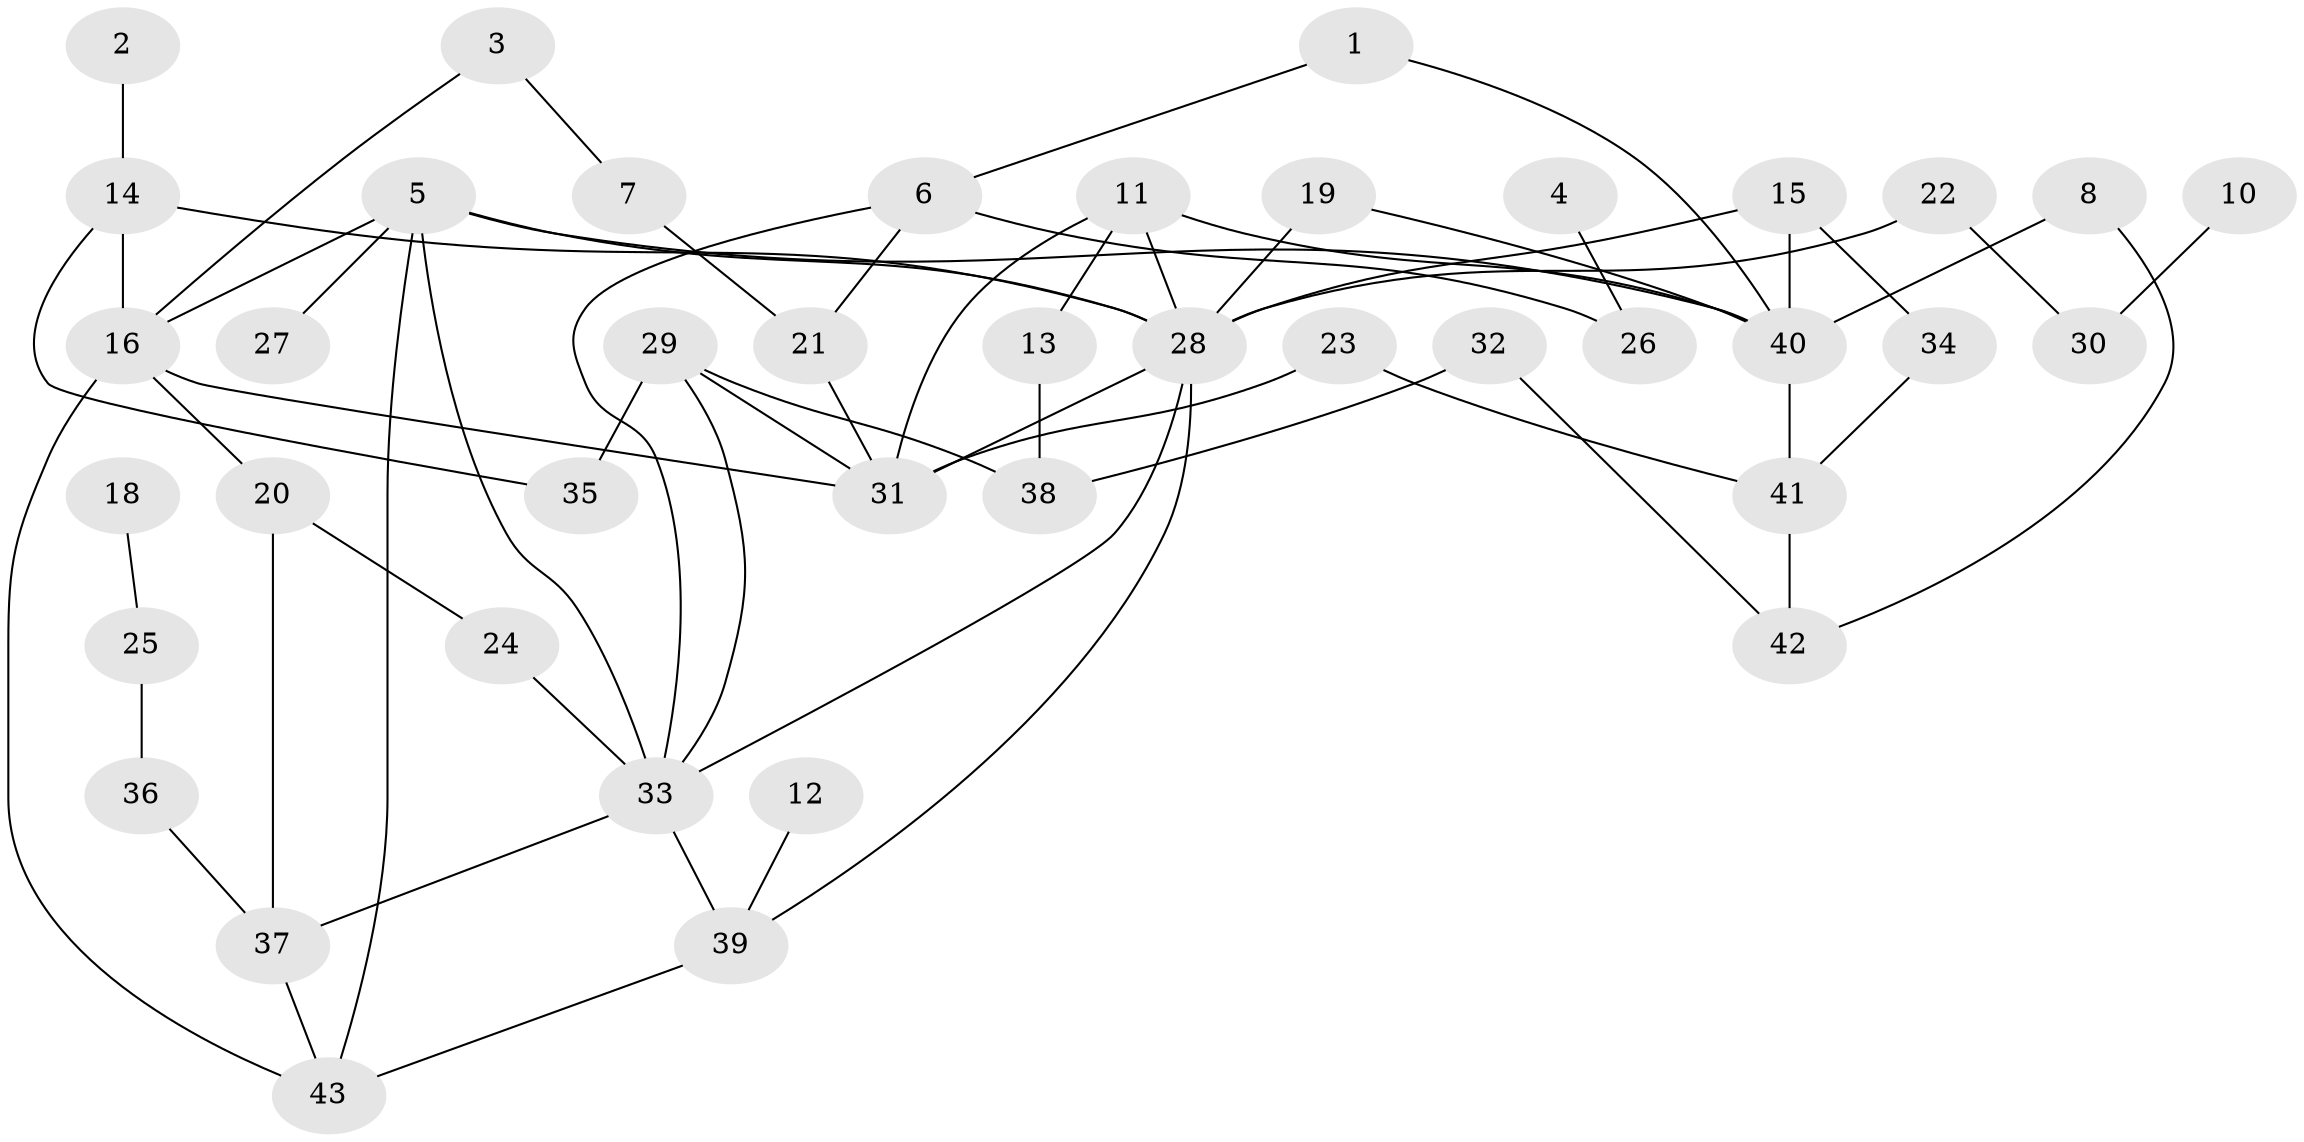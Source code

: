// original degree distribution, {1: 0.19767441860465115, 2: 0.3488372093023256, 3: 0.22093023255813954, 5: 0.06976744186046512, 4: 0.11627906976744186, 6: 0.023255813953488372, 0: 0.023255813953488372}
// Generated by graph-tools (version 1.1) at 2025/49/03/09/25 03:49:11]
// undirected, 41 vertices, 63 edges
graph export_dot {
graph [start="1"]
  node [color=gray90,style=filled];
  1;
  2;
  3;
  4;
  5;
  6;
  7;
  8;
  10;
  11;
  12;
  13;
  14;
  15;
  16;
  18;
  19;
  20;
  21;
  22;
  23;
  24;
  25;
  26;
  27;
  28;
  29;
  30;
  31;
  32;
  33;
  34;
  35;
  36;
  37;
  38;
  39;
  40;
  41;
  42;
  43;
  1 -- 6 [weight=1.0];
  1 -- 40 [weight=1.0];
  2 -- 14 [weight=1.0];
  3 -- 7 [weight=1.0];
  3 -- 16 [weight=1.0];
  4 -- 26 [weight=1.0];
  5 -- 16 [weight=1.0];
  5 -- 27 [weight=1.0];
  5 -- 28 [weight=1.0];
  5 -- 33 [weight=1.0];
  5 -- 40 [weight=1.0];
  5 -- 43 [weight=1.0];
  6 -- 21 [weight=1.0];
  6 -- 26 [weight=1.0];
  6 -- 33 [weight=1.0];
  7 -- 21 [weight=1.0];
  8 -- 40 [weight=1.0];
  8 -- 42 [weight=1.0];
  10 -- 30 [weight=1.0];
  11 -- 13 [weight=1.0];
  11 -- 28 [weight=1.0];
  11 -- 31 [weight=1.0];
  11 -- 40 [weight=1.0];
  12 -- 39 [weight=1.0];
  13 -- 38 [weight=1.0];
  14 -- 16 [weight=1.0];
  14 -- 28 [weight=1.0];
  14 -- 35 [weight=1.0];
  15 -- 28 [weight=1.0];
  15 -- 34 [weight=1.0];
  15 -- 40 [weight=1.0];
  16 -- 20 [weight=1.0];
  16 -- 31 [weight=1.0];
  16 -- 43 [weight=1.0];
  18 -- 25 [weight=1.0];
  19 -- 28 [weight=1.0];
  19 -- 40 [weight=1.0];
  20 -- 24 [weight=1.0];
  20 -- 37 [weight=1.0];
  21 -- 31 [weight=1.0];
  22 -- 28 [weight=1.0];
  22 -- 30 [weight=1.0];
  23 -- 31 [weight=1.0];
  23 -- 41 [weight=1.0];
  24 -- 33 [weight=1.0];
  25 -- 36 [weight=2.0];
  28 -- 31 [weight=1.0];
  28 -- 33 [weight=1.0];
  28 -- 39 [weight=1.0];
  29 -- 31 [weight=1.0];
  29 -- 33 [weight=1.0];
  29 -- 35 [weight=1.0];
  29 -- 38 [weight=1.0];
  32 -- 38 [weight=1.0];
  32 -- 42 [weight=1.0];
  33 -- 37 [weight=1.0];
  33 -- 39 [weight=1.0];
  34 -- 41 [weight=1.0];
  36 -- 37 [weight=1.0];
  37 -- 43 [weight=1.0];
  39 -- 43 [weight=1.0];
  40 -- 41 [weight=1.0];
  41 -- 42 [weight=1.0];
}

